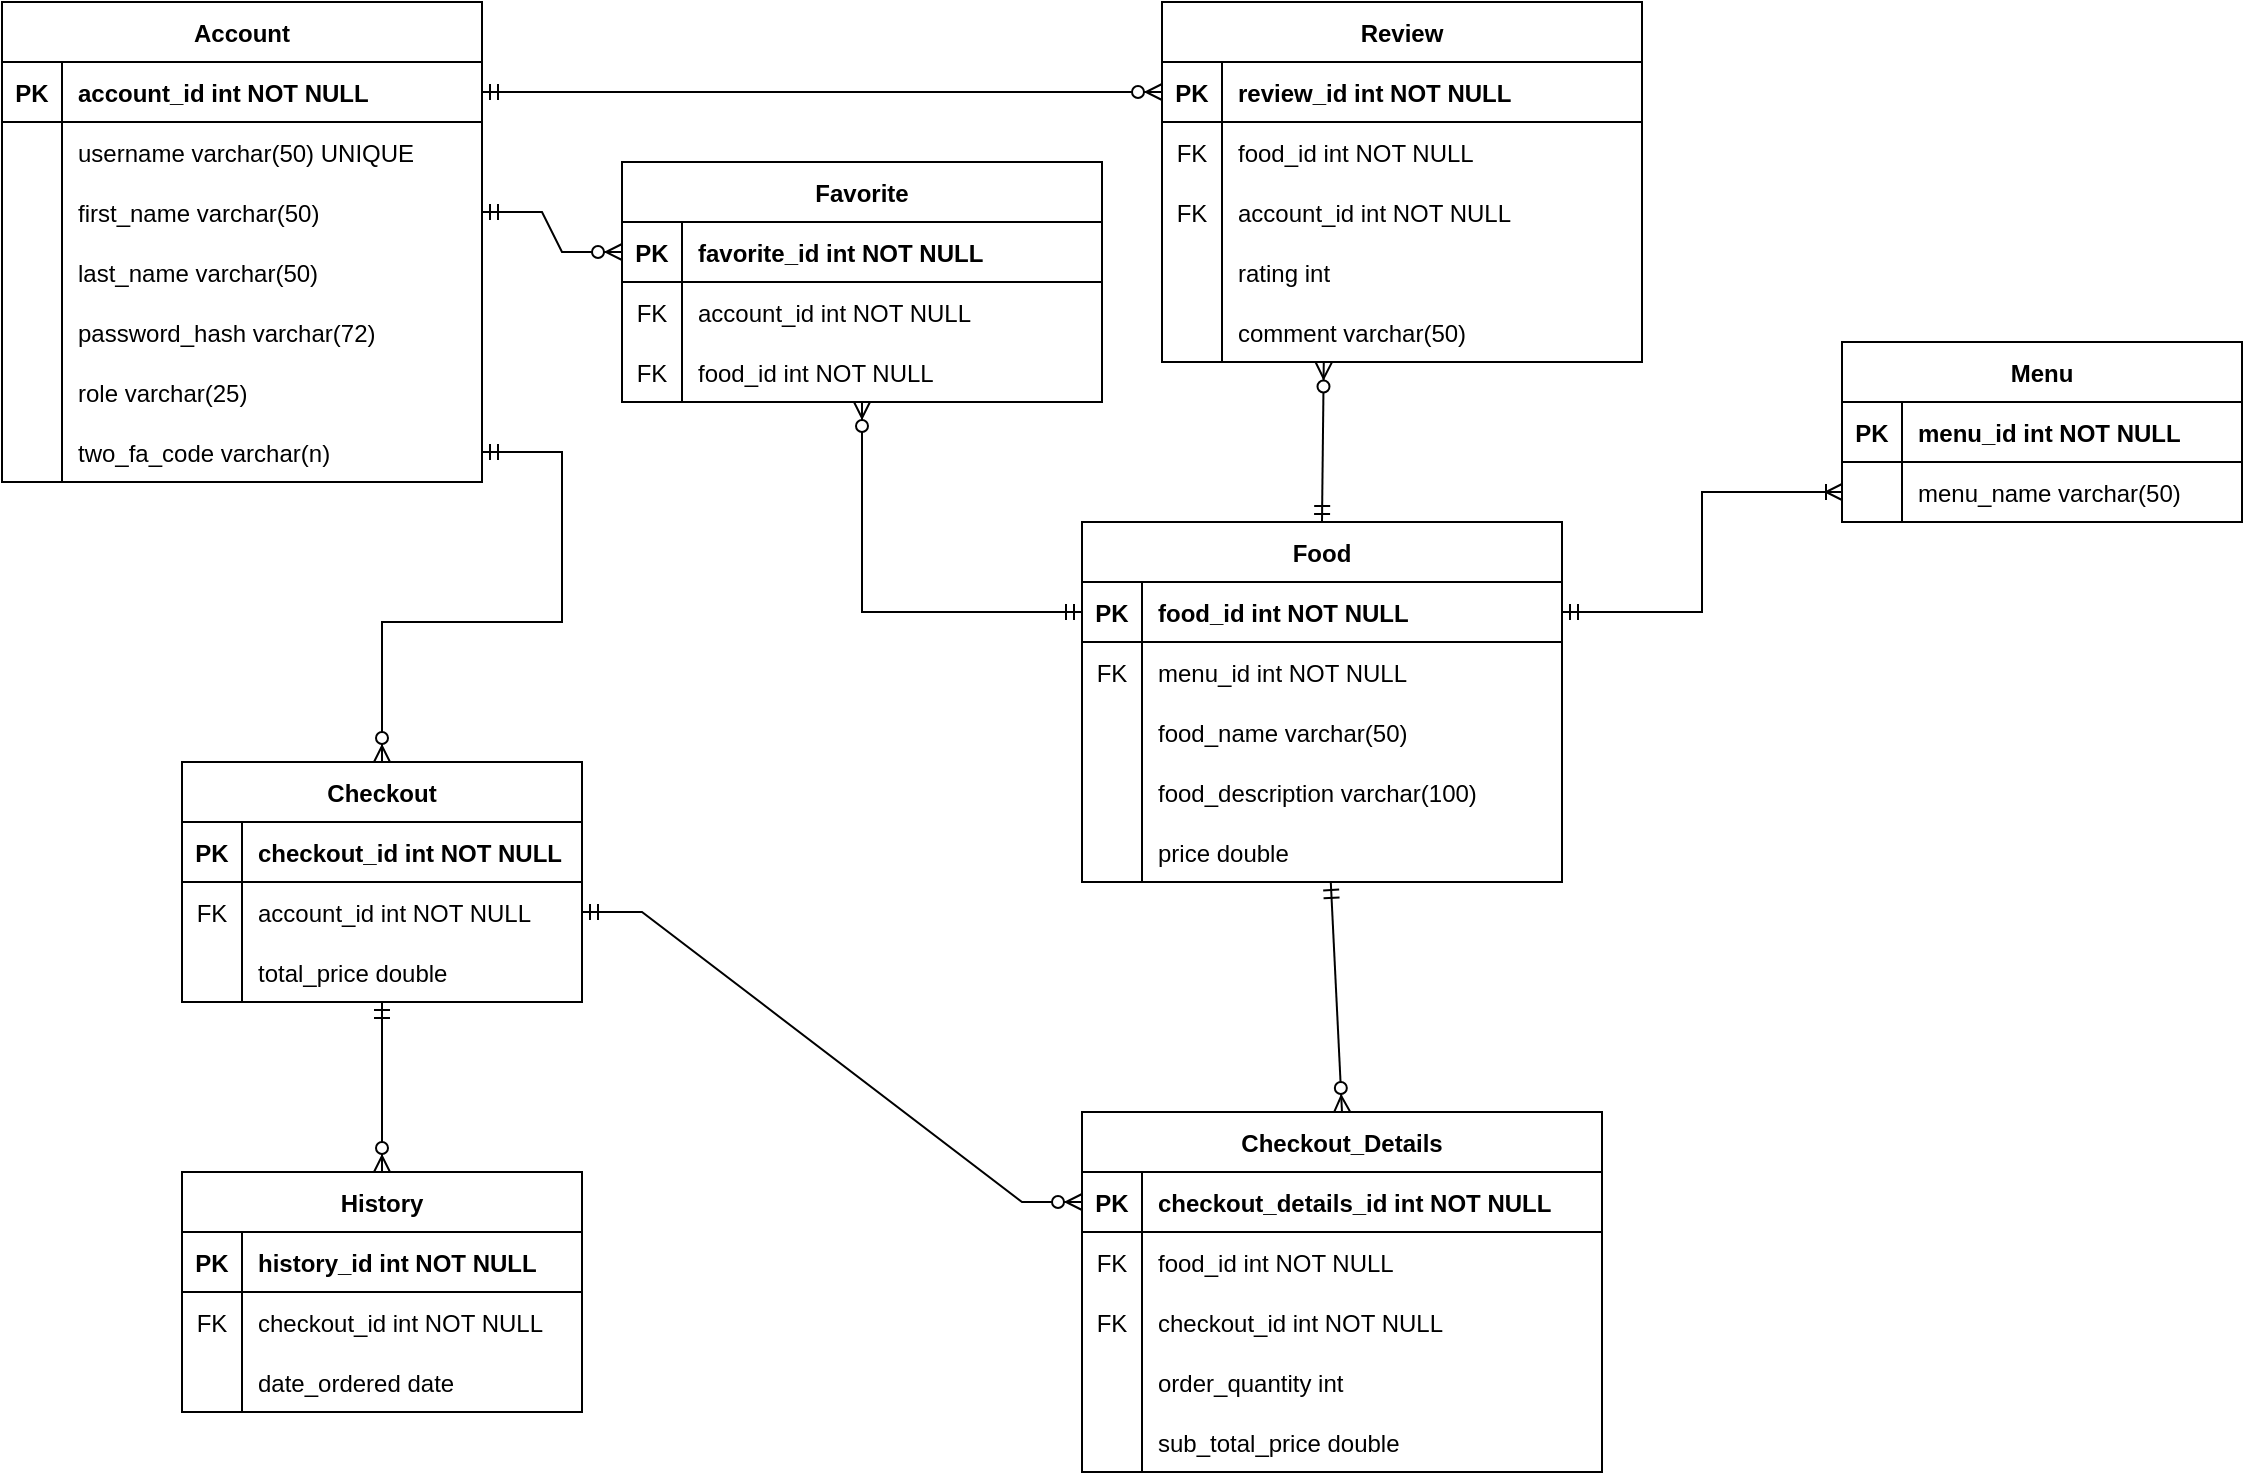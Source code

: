 <mxfile version="20.5.1" type="device"><diagram id="R2lEEEUBdFMjLlhIrx00" name="Page-1"><mxGraphModel dx="1447" dy="750" grid="1" gridSize="10" guides="1" tooltips="1" connect="1" arrows="1" fold="1" page="1" pageScale="1" pageWidth="850" pageHeight="1100" math="0" shadow="0" extFonts="Permanent Marker^https://fonts.googleapis.com/css?family=Permanent+Marker"><root><mxCell id="0"/><mxCell id="1" parent="0"/><mxCell id="YbYErxFP-lbAwRTRy43z-1" value="Account" style="shape=table;startSize=30;container=1;collapsible=1;childLayout=tableLayout;fixedRows=1;rowLines=0;fontStyle=1;align=center;resizeLast=1;" parent="1" vertex="1"><mxGeometry x="60" y="100" width="240" height="240" as="geometry"/></mxCell><mxCell id="YbYErxFP-lbAwRTRy43z-2" value="" style="shape=tableRow;horizontal=0;startSize=0;swimlaneHead=0;swimlaneBody=0;fillColor=none;collapsible=0;dropTarget=0;points=[[0,0.5],[1,0.5]];portConstraint=eastwest;top=0;left=0;right=0;bottom=1;" parent="YbYErxFP-lbAwRTRy43z-1" vertex="1"><mxGeometry y="30" width="240" height="30" as="geometry"/></mxCell><mxCell id="YbYErxFP-lbAwRTRy43z-3" value="PK" style="shape=partialRectangle;connectable=0;fillColor=none;top=0;left=0;bottom=0;right=0;fontStyle=1;overflow=hidden;" parent="YbYErxFP-lbAwRTRy43z-2" vertex="1"><mxGeometry width="30" height="30" as="geometry"><mxRectangle width="30" height="30" as="alternateBounds"/></mxGeometry></mxCell><mxCell id="YbYErxFP-lbAwRTRy43z-4" value="account_id int NOT NULL" style="shape=partialRectangle;connectable=0;fillColor=none;top=0;left=0;bottom=0;right=0;align=left;spacingLeft=6;fontStyle=1;overflow=hidden;" parent="YbYErxFP-lbAwRTRy43z-2" vertex="1"><mxGeometry x="30" width="210" height="30" as="geometry"><mxRectangle width="210" height="30" as="alternateBounds"/></mxGeometry></mxCell><mxCell id="b9dShEdk5ULYWn5L9ucZ-7" value="" style="shape=tableRow;horizontal=0;startSize=0;swimlaneHead=0;swimlaneBody=0;fillColor=none;collapsible=0;dropTarget=0;points=[[0,0.5],[1,0.5]];portConstraint=eastwest;top=0;left=0;right=0;bottom=0;" parent="YbYErxFP-lbAwRTRy43z-1" vertex="1"><mxGeometry y="60" width="240" height="30" as="geometry"/></mxCell><mxCell id="b9dShEdk5ULYWn5L9ucZ-8" value="" style="shape=partialRectangle;connectable=0;fillColor=none;top=0;left=0;bottom=0;right=0;editable=1;overflow=hidden;" parent="b9dShEdk5ULYWn5L9ucZ-7" vertex="1"><mxGeometry width="30" height="30" as="geometry"><mxRectangle width="30" height="30" as="alternateBounds"/></mxGeometry></mxCell><mxCell id="b9dShEdk5ULYWn5L9ucZ-9" value="username varchar(50) UNIQUE" style="shape=partialRectangle;connectable=0;fillColor=none;top=0;left=0;bottom=0;right=0;align=left;spacingLeft=6;overflow=hidden;" parent="b9dShEdk5ULYWn5L9ucZ-7" vertex="1"><mxGeometry x="30" width="210" height="30" as="geometry"><mxRectangle width="210" height="30" as="alternateBounds"/></mxGeometry></mxCell><mxCell id="YbYErxFP-lbAwRTRy43z-5" value="" style="shape=tableRow;horizontal=0;startSize=0;swimlaneHead=0;swimlaneBody=0;fillColor=none;collapsible=0;dropTarget=0;points=[[0,0.5],[1,0.5]];portConstraint=eastwest;top=0;left=0;right=0;bottom=0;" parent="YbYErxFP-lbAwRTRy43z-1" vertex="1"><mxGeometry y="90" width="240" height="30" as="geometry"/></mxCell><mxCell id="YbYErxFP-lbAwRTRy43z-6" value="" style="shape=partialRectangle;connectable=0;fillColor=none;top=0;left=0;bottom=0;right=0;editable=1;overflow=hidden;" parent="YbYErxFP-lbAwRTRy43z-5" vertex="1"><mxGeometry width="30" height="30" as="geometry"><mxRectangle width="30" height="30" as="alternateBounds"/></mxGeometry></mxCell><mxCell id="YbYErxFP-lbAwRTRy43z-7" value="first_name varchar(50)" style="shape=partialRectangle;connectable=0;fillColor=none;top=0;left=0;bottom=0;right=0;align=left;spacingLeft=6;overflow=hidden;" parent="YbYErxFP-lbAwRTRy43z-5" vertex="1"><mxGeometry x="30" width="210" height="30" as="geometry"><mxRectangle width="210" height="30" as="alternateBounds"/></mxGeometry></mxCell><mxCell id="YbYErxFP-lbAwRTRy43z-8" value="" style="shape=tableRow;horizontal=0;startSize=0;swimlaneHead=0;swimlaneBody=0;fillColor=none;collapsible=0;dropTarget=0;points=[[0,0.5],[1,0.5]];portConstraint=eastwest;top=0;left=0;right=0;bottom=0;" parent="YbYErxFP-lbAwRTRy43z-1" vertex="1"><mxGeometry y="120" width="240" height="30" as="geometry"/></mxCell><mxCell id="YbYErxFP-lbAwRTRy43z-9" value="" style="shape=partialRectangle;connectable=0;fillColor=none;top=0;left=0;bottom=0;right=0;editable=1;overflow=hidden;" parent="YbYErxFP-lbAwRTRy43z-8" vertex="1"><mxGeometry width="30" height="30" as="geometry"><mxRectangle width="30" height="30" as="alternateBounds"/></mxGeometry></mxCell><mxCell id="YbYErxFP-lbAwRTRy43z-10" value="last_name varchar(50)" style="shape=partialRectangle;connectable=0;fillColor=none;top=0;left=0;bottom=0;right=0;align=left;spacingLeft=6;overflow=hidden;" parent="YbYErxFP-lbAwRTRy43z-8" vertex="1"><mxGeometry x="30" width="210" height="30" as="geometry"><mxRectangle width="210" height="30" as="alternateBounds"/></mxGeometry></mxCell><mxCell id="YbYErxFP-lbAwRTRy43z-11" value="" style="shape=tableRow;horizontal=0;startSize=0;swimlaneHead=0;swimlaneBody=0;fillColor=none;collapsible=0;dropTarget=0;points=[[0,0.5],[1,0.5]];portConstraint=eastwest;top=0;left=0;right=0;bottom=0;" parent="YbYErxFP-lbAwRTRy43z-1" vertex="1"><mxGeometry y="150" width="240" height="30" as="geometry"/></mxCell><mxCell id="YbYErxFP-lbAwRTRy43z-12" value="" style="shape=partialRectangle;connectable=0;fillColor=none;top=0;left=0;bottom=0;right=0;editable=1;overflow=hidden;" parent="YbYErxFP-lbAwRTRy43z-11" vertex="1"><mxGeometry width="30" height="30" as="geometry"><mxRectangle width="30" height="30" as="alternateBounds"/></mxGeometry></mxCell><mxCell id="YbYErxFP-lbAwRTRy43z-13" value="password_hash varchar(72)" style="shape=partialRectangle;connectable=0;fillColor=none;top=0;left=0;bottom=0;right=0;align=left;spacingLeft=6;overflow=hidden;" parent="YbYErxFP-lbAwRTRy43z-11" vertex="1"><mxGeometry x="30" width="210" height="30" as="geometry"><mxRectangle width="210" height="30" as="alternateBounds"/></mxGeometry></mxCell><mxCell id="b9dShEdk5ULYWn5L9ucZ-46" value="" style="shape=tableRow;horizontal=0;startSize=0;swimlaneHead=0;swimlaneBody=0;fillColor=none;collapsible=0;dropTarget=0;points=[[0,0.5],[1,0.5]];portConstraint=eastwest;top=0;left=0;right=0;bottom=0;" parent="YbYErxFP-lbAwRTRy43z-1" vertex="1"><mxGeometry y="180" width="240" height="30" as="geometry"/></mxCell><mxCell id="b9dShEdk5ULYWn5L9ucZ-47" value="" style="shape=partialRectangle;connectable=0;fillColor=none;top=0;left=0;bottom=0;right=0;editable=1;overflow=hidden;" parent="b9dShEdk5ULYWn5L9ucZ-46" vertex="1"><mxGeometry width="30" height="30" as="geometry"><mxRectangle width="30" height="30" as="alternateBounds"/></mxGeometry></mxCell><mxCell id="b9dShEdk5ULYWn5L9ucZ-48" value="role varchar(25)" style="shape=partialRectangle;connectable=0;fillColor=none;top=0;left=0;bottom=0;right=0;align=left;spacingLeft=6;overflow=hidden;" parent="b9dShEdk5ULYWn5L9ucZ-46" vertex="1"><mxGeometry x="30" width="210" height="30" as="geometry"><mxRectangle width="210" height="30" as="alternateBounds"/></mxGeometry></mxCell><mxCell id="b9dShEdk5ULYWn5L9ucZ-101" value="" style="shape=tableRow;horizontal=0;startSize=0;swimlaneHead=0;swimlaneBody=0;fillColor=none;collapsible=0;dropTarget=0;points=[[0,0.5],[1,0.5]];portConstraint=eastwest;top=0;left=0;right=0;bottom=0;" parent="YbYErxFP-lbAwRTRy43z-1" vertex="1"><mxGeometry y="210" width="240" height="30" as="geometry"/></mxCell><mxCell id="b9dShEdk5ULYWn5L9ucZ-102" value="" style="shape=partialRectangle;connectable=0;fillColor=none;top=0;left=0;bottom=0;right=0;editable=1;overflow=hidden;" parent="b9dShEdk5ULYWn5L9ucZ-101" vertex="1"><mxGeometry width="30" height="30" as="geometry"><mxRectangle width="30" height="30" as="alternateBounds"/></mxGeometry></mxCell><mxCell id="b9dShEdk5ULYWn5L9ucZ-103" value="two_fa_code varchar(n)" style="shape=partialRectangle;connectable=0;fillColor=none;top=0;left=0;bottom=0;right=0;align=left;spacingLeft=6;overflow=hidden;" parent="b9dShEdk5ULYWn5L9ucZ-101" vertex="1"><mxGeometry x="30" width="210" height="30" as="geometry"><mxRectangle width="210" height="30" as="alternateBounds"/></mxGeometry></mxCell><mxCell id="YbYErxFP-lbAwRTRy43z-30" value="Food" style="shape=table;startSize=30;container=1;collapsible=1;childLayout=tableLayout;fixedRows=1;rowLines=0;fontStyle=1;align=center;resizeLast=1;" parent="1" vertex="1"><mxGeometry x="600" y="360" width="240" height="180" as="geometry"/></mxCell><mxCell id="YbYErxFP-lbAwRTRy43z-31" value="" style="shape=tableRow;horizontal=0;startSize=0;swimlaneHead=0;swimlaneBody=0;fillColor=none;collapsible=0;dropTarget=0;points=[[0,0.5],[1,0.5]];portConstraint=eastwest;top=0;left=0;right=0;bottom=1;" parent="YbYErxFP-lbAwRTRy43z-30" vertex="1"><mxGeometry y="30" width="240" height="30" as="geometry"/></mxCell><mxCell id="YbYErxFP-lbAwRTRy43z-32" value="PK" style="shape=partialRectangle;connectable=0;fillColor=none;top=0;left=0;bottom=0;right=0;fontStyle=1;overflow=hidden;" parent="YbYErxFP-lbAwRTRy43z-31" vertex="1"><mxGeometry width="30" height="30" as="geometry"><mxRectangle width="30" height="30" as="alternateBounds"/></mxGeometry></mxCell><mxCell id="YbYErxFP-lbAwRTRy43z-33" value="food_id int NOT NULL" style="shape=partialRectangle;connectable=0;fillColor=none;top=0;left=0;bottom=0;right=0;align=left;spacingLeft=6;fontStyle=1;overflow=hidden;" parent="YbYErxFP-lbAwRTRy43z-31" vertex="1"><mxGeometry x="30" width="210" height="30" as="geometry"><mxRectangle width="210" height="30" as="alternateBounds"/></mxGeometry></mxCell><mxCell id="b9dShEdk5ULYWn5L9ucZ-10" value="" style="shape=tableRow;horizontal=0;startSize=0;swimlaneHead=0;swimlaneBody=0;fillColor=none;collapsible=0;dropTarget=0;points=[[0,0.5],[1,0.5]];portConstraint=eastwest;top=0;left=0;right=0;bottom=0;" parent="YbYErxFP-lbAwRTRy43z-30" vertex="1"><mxGeometry y="60" width="240" height="30" as="geometry"/></mxCell><mxCell id="b9dShEdk5ULYWn5L9ucZ-11" value="FK" style="shape=partialRectangle;connectable=0;fillColor=none;top=0;left=0;bottom=0;right=0;editable=1;overflow=hidden;" parent="b9dShEdk5ULYWn5L9ucZ-10" vertex="1"><mxGeometry width="30" height="30" as="geometry"><mxRectangle width="30" height="30" as="alternateBounds"/></mxGeometry></mxCell><mxCell id="b9dShEdk5ULYWn5L9ucZ-12" value="menu_id int NOT NULL" style="shape=partialRectangle;connectable=0;fillColor=none;top=0;left=0;bottom=0;right=0;align=left;spacingLeft=6;overflow=hidden;fontStyle=0" parent="b9dShEdk5ULYWn5L9ucZ-10" vertex="1"><mxGeometry x="30" width="210" height="30" as="geometry"><mxRectangle width="210" height="30" as="alternateBounds"/></mxGeometry></mxCell><mxCell id="YbYErxFP-lbAwRTRy43z-34" value="" style="shape=tableRow;horizontal=0;startSize=0;swimlaneHead=0;swimlaneBody=0;fillColor=none;collapsible=0;dropTarget=0;points=[[0,0.5],[1,0.5]];portConstraint=eastwest;top=0;left=0;right=0;bottom=0;" parent="YbYErxFP-lbAwRTRy43z-30" vertex="1"><mxGeometry y="90" width="240" height="30" as="geometry"/></mxCell><mxCell id="YbYErxFP-lbAwRTRy43z-35" value="" style="shape=partialRectangle;connectable=0;fillColor=none;top=0;left=0;bottom=0;right=0;editable=1;overflow=hidden;" parent="YbYErxFP-lbAwRTRy43z-34" vertex="1"><mxGeometry width="30" height="30" as="geometry"><mxRectangle width="30" height="30" as="alternateBounds"/></mxGeometry></mxCell><mxCell id="YbYErxFP-lbAwRTRy43z-36" value="food_name varchar(50)" style="shape=partialRectangle;connectable=0;fillColor=none;top=0;left=0;bottom=0;right=0;align=left;spacingLeft=6;overflow=hidden;" parent="YbYErxFP-lbAwRTRy43z-34" vertex="1"><mxGeometry x="30" width="210" height="30" as="geometry"><mxRectangle width="210" height="30" as="alternateBounds"/></mxGeometry></mxCell><mxCell id="YbYErxFP-lbAwRTRy43z-37" value="" style="shape=tableRow;horizontal=0;startSize=0;swimlaneHead=0;swimlaneBody=0;fillColor=none;collapsible=0;dropTarget=0;points=[[0,0.5],[1,0.5]];portConstraint=eastwest;top=0;left=0;right=0;bottom=0;" parent="YbYErxFP-lbAwRTRy43z-30" vertex="1"><mxGeometry y="120" width="240" height="30" as="geometry"/></mxCell><mxCell id="YbYErxFP-lbAwRTRy43z-38" value="" style="shape=partialRectangle;connectable=0;fillColor=none;top=0;left=0;bottom=0;right=0;editable=1;overflow=hidden;" parent="YbYErxFP-lbAwRTRy43z-37" vertex="1"><mxGeometry width="30" height="30" as="geometry"><mxRectangle width="30" height="30" as="alternateBounds"/></mxGeometry></mxCell><mxCell id="YbYErxFP-lbAwRTRy43z-39" value="food_description varchar(100)" style="shape=partialRectangle;connectable=0;fillColor=none;top=0;left=0;bottom=0;right=0;align=left;spacingLeft=6;overflow=hidden;" parent="YbYErxFP-lbAwRTRy43z-37" vertex="1"><mxGeometry x="30" width="210" height="30" as="geometry"><mxRectangle width="210" height="30" as="alternateBounds"/></mxGeometry></mxCell><mxCell id="YbYErxFP-lbAwRTRy43z-43" value="" style="shape=tableRow;horizontal=0;startSize=0;swimlaneHead=0;swimlaneBody=0;fillColor=none;collapsible=0;dropTarget=0;points=[[0,0.5],[1,0.5]];portConstraint=eastwest;top=0;left=0;right=0;bottom=0;" parent="YbYErxFP-lbAwRTRy43z-30" vertex="1"><mxGeometry y="150" width="240" height="30" as="geometry"/></mxCell><mxCell id="YbYErxFP-lbAwRTRy43z-44" value="" style="shape=partialRectangle;connectable=0;fillColor=none;top=0;left=0;bottom=0;right=0;editable=1;overflow=hidden;" parent="YbYErxFP-lbAwRTRy43z-43" vertex="1"><mxGeometry width="30" height="30" as="geometry"><mxRectangle width="30" height="30" as="alternateBounds"/></mxGeometry></mxCell><mxCell id="YbYErxFP-lbAwRTRy43z-45" value="price double" style="shape=partialRectangle;connectable=0;fillColor=none;top=0;left=0;bottom=0;right=0;align=left;spacingLeft=6;overflow=hidden;" parent="YbYErxFP-lbAwRTRy43z-43" vertex="1"><mxGeometry x="30" width="210" height="30" as="geometry"><mxRectangle width="210" height="30" as="alternateBounds"/></mxGeometry></mxCell><mxCell id="ugY8CHYmhXiJrst5l3J7-14" value="Menu" style="shape=table;startSize=30;container=1;collapsible=1;childLayout=tableLayout;fixedRows=1;rowLines=0;fontStyle=1;align=center;resizeLast=1;" parent="1" vertex="1"><mxGeometry x="980" y="270" width="200" height="90" as="geometry"/></mxCell><mxCell id="ugY8CHYmhXiJrst5l3J7-15" value="" style="shape=tableRow;horizontal=0;startSize=0;swimlaneHead=0;swimlaneBody=0;fillColor=none;collapsible=0;dropTarget=0;points=[[0,0.5],[1,0.5]];portConstraint=eastwest;top=0;left=0;right=0;bottom=1;" parent="ugY8CHYmhXiJrst5l3J7-14" vertex="1"><mxGeometry y="30" width="200" height="30" as="geometry"/></mxCell><mxCell id="ugY8CHYmhXiJrst5l3J7-16" value="PK" style="shape=partialRectangle;connectable=0;fillColor=none;top=0;left=0;bottom=0;right=0;fontStyle=1;overflow=hidden;" parent="ugY8CHYmhXiJrst5l3J7-15" vertex="1"><mxGeometry width="30" height="30" as="geometry"><mxRectangle width="30" height="30" as="alternateBounds"/></mxGeometry></mxCell><mxCell id="ugY8CHYmhXiJrst5l3J7-17" value="menu_id int NOT NULL" style="shape=partialRectangle;connectable=0;fillColor=none;top=0;left=0;bottom=0;right=0;align=left;spacingLeft=6;fontStyle=1;overflow=hidden;" parent="ugY8CHYmhXiJrst5l3J7-15" vertex="1"><mxGeometry x="30" width="170" height="30" as="geometry"><mxRectangle width="170" height="30" as="alternateBounds"/></mxGeometry></mxCell><mxCell id="ugY8CHYmhXiJrst5l3J7-21" value="" style="shape=tableRow;horizontal=0;startSize=0;swimlaneHead=0;swimlaneBody=0;fillColor=none;collapsible=0;dropTarget=0;points=[[0,0.5],[1,0.5]];portConstraint=eastwest;top=0;left=0;right=0;bottom=0;" parent="ugY8CHYmhXiJrst5l3J7-14" vertex="1"><mxGeometry y="60" width="200" height="30" as="geometry"/></mxCell><mxCell id="ugY8CHYmhXiJrst5l3J7-22" value="" style="shape=partialRectangle;connectable=0;fillColor=none;top=0;left=0;bottom=0;right=0;editable=1;overflow=hidden;" parent="ugY8CHYmhXiJrst5l3J7-21" vertex="1"><mxGeometry width="30" height="30" as="geometry"><mxRectangle width="30" height="30" as="alternateBounds"/></mxGeometry></mxCell><mxCell id="ugY8CHYmhXiJrst5l3J7-23" value="menu_name varchar(50)" style="shape=partialRectangle;connectable=0;fillColor=none;top=0;left=0;bottom=0;right=0;align=left;spacingLeft=6;overflow=hidden;" parent="ugY8CHYmhXiJrst5l3J7-21" vertex="1"><mxGeometry x="30" width="170" height="30" as="geometry"><mxRectangle width="170" height="30" as="alternateBounds"/></mxGeometry></mxCell><mxCell id="ugY8CHYmhXiJrst5l3J7-51" value="Checkout_Details" style="shape=table;startSize=30;container=1;collapsible=1;childLayout=tableLayout;fixedRows=1;rowLines=0;fontStyle=1;align=center;resizeLast=1;" parent="1" vertex="1"><mxGeometry x="600" y="655" width="260" height="180" as="geometry"/></mxCell><mxCell id="ugY8CHYmhXiJrst5l3J7-52" value="" style="shape=tableRow;horizontal=0;startSize=0;swimlaneHead=0;swimlaneBody=0;fillColor=none;collapsible=0;dropTarget=0;points=[[0,0.5],[1,0.5]];portConstraint=eastwest;top=0;left=0;right=0;bottom=1;" parent="ugY8CHYmhXiJrst5l3J7-51" vertex="1"><mxGeometry y="30" width="260" height="30" as="geometry"/></mxCell><mxCell id="ugY8CHYmhXiJrst5l3J7-53" value="PK" style="shape=partialRectangle;connectable=0;fillColor=none;top=0;left=0;bottom=0;right=0;fontStyle=1;overflow=hidden;" parent="ugY8CHYmhXiJrst5l3J7-52" vertex="1"><mxGeometry width="30" height="30" as="geometry"><mxRectangle width="30" height="30" as="alternateBounds"/></mxGeometry></mxCell><mxCell id="ugY8CHYmhXiJrst5l3J7-54" value="checkout_details_id int NOT NULL" style="shape=partialRectangle;connectable=0;fillColor=none;top=0;left=0;bottom=0;right=0;align=left;spacingLeft=6;fontStyle=1;overflow=hidden;" parent="ugY8CHYmhXiJrst5l3J7-52" vertex="1"><mxGeometry x="30" width="230" height="30" as="geometry"><mxRectangle width="230" height="30" as="alternateBounds"/></mxGeometry></mxCell><mxCell id="ugY8CHYmhXiJrst5l3J7-55" value="" style="shape=tableRow;horizontal=0;startSize=0;swimlaneHead=0;swimlaneBody=0;fillColor=none;collapsible=0;dropTarget=0;points=[[0,0.5],[1,0.5]];portConstraint=eastwest;top=0;left=0;right=0;bottom=0;" parent="ugY8CHYmhXiJrst5l3J7-51" vertex="1"><mxGeometry y="60" width="260" height="30" as="geometry"/></mxCell><mxCell id="ugY8CHYmhXiJrst5l3J7-56" value="FK" style="shape=partialRectangle;connectable=0;fillColor=none;top=0;left=0;bottom=0;right=0;editable=1;overflow=hidden;" parent="ugY8CHYmhXiJrst5l3J7-55" vertex="1"><mxGeometry width="30" height="30" as="geometry"><mxRectangle width="30" height="30" as="alternateBounds"/></mxGeometry></mxCell><mxCell id="ugY8CHYmhXiJrst5l3J7-57" value="food_id int NOT NULL" style="shape=partialRectangle;connectable=0;fillColor=none;top=0;left=0;bottom=0;right=0;align=left;spacingLeft=6;overflow=hidden;" parent="ugY8CHYmhXiJrst5l3J7-55" vertex="1"><mxGeometry x="30" width="230" height="30" as="geometry"><mxRectangle width="230" height="30" as="alternateBounds"/></mxGeometry></mxCell><mxCell id="b9dShEdk5ULYWn5L9ucZ-2" value="" style="shape=tableRow;horizontal=0;startSize=0;swimlaneHead=0;swimlaneBody=0;fillColor=none;collapsible=0;dropTarget=0;points=[[0,0.5],[1,0.5]];portConstraint=eastwest;top=0;left=0;right=0;bottom=0;" parent="ugY8CHYmhXiJrst5l3J7-51" vertex="1"><mxGeometry y="90" width="260" height="30" as="geometry"/></mxCell><mxCell id="b9dShEdk5ULYWn5L9ucZ-3" value="FK" style="shape=partialRectangle;connectable=0;fillColor=none;top=0;left=0;bottom=0;right=0;editable=1;overflow=hidden;" parent="b9dShEdk5ULYWn5L9ucZ-2" vertex="1"><mxGeometry width="30" height="30" as="geometry"><mxRectangle width="30" height="30" as="alternateBounds"/></mxGeometry></mxCell><mxCell id="b9dShEdk5ULYWn5L9ucZ-4" value="checkout_id int NOT NULL" style="shape=partialRectangle;connectable=0;fillColor=none;top=0;left=0;bottom=0;right=0;align=left;spacingLeft=6;overflow=hidden;" parent="b9dShEdk5ULYWn5L9ucZ-2" vertex="1"><mxGeometry x="30" width="230" height="30" as="geometry"><mxRectangle width="230" height="30" as="alternateBounds"/></mxGeometry></mxCell><mxCell id="ugY8CHYmhXiJrst5l3J7-58" value="" style="shape=tableRow;horizontal=0;startSize=0;swimlaneHead=0;swimlaneBody=0;fillColor=none;collapsible=0;dropTarget=0;points=[[0,0.5],[1,0.5]];portConstraint=eastwest;top=0;left=0;right=0;bottom=0;" parent="ugY8CHYmhXiJrst5l3J7-51" vertex="1"><mxGeometry y="120" width="260" height="30" as="geometry"/></mxCell><mxCell id="ugY8CHYmhXiJrst5l3J7-59" value="" style="shape=partialRectangle;connectable=0;fillColor=none;top=0;left=0;bottom=0;right=0;editable=1;overflow=hidden;" parent="ugY8CHYmhXiJrst5l3J7-58" vertex="1"><mxGeometry width="30" height="30" as="geometry"><mxRectangle width="30" height="30" as="alternateBounds"/></mxGeometry></mxCell><mxCell id="ugY8CHYmhXiJrst5l3J7-60" value="order_quantity int" style="shape=partialRectangle;connectable=0;fillColor=none;top=0;left=0;bottom=0;right=0;align=left;spacingLeft=6;overflow=hidden;" parent="ugY8CHYmhXiJrst5l3J7-58" vertex="1"><mxGeometry x="30" width="230" height="30" as="geometry"><mxRectangle width="230" height="30" as="alternateBounds"/></mxGeometry></mxCell><mxCell id="9MceREybNH572keUIVft-12" value="" style="shape=tableRow;horizontal=0;startSize=0;swimlaneHead=0;swimlaneBody=0;fillColor=none;collapsible=0;dropTarget=0;points=[[0,0.5],[1,0.5]];portConstraint=eastwest;top=0;left=0;right=0;bottom=0;" parent="ugY8CHYmhXiJrst5l3J7-51" vertex="1"><mxGeometry y="150" width="260" height="30" as="geometry"/></mxCell><mxCell id="9MceREybNH572keUIVft-13" value="" style="shape=partialRectangle;connectable=0;fillColor=none;top=0;left=0;bottom=0;right=0;editable=1;overflow=hidden;" parent="9MceREybNH572keUIVft-12" vertex="1"><mxGeometry width="30" height="30" as="geometry"><mxRectangle width="30" height="30" as="alternateBounds"/></mxGeometry></mxCell><mxCell id="9MceREybNH572keUIVft-14" value="sub_total_price double" style="shape=partialRectangle;connectable=0;fillColor=none;top=0;left=0;bottom=0;right=0;align=left;spacingLeft=6;overflow=hidden;" parent="9MceREybNH572keUIVft-12" vertex="1"><mxGeometry x="30" width="230" height="30" as="geometry"><mxRectangle width="230" height="30" as="alternateBounds"/></mxGeometry></mxCell><mxCell id="9MceREybNH572keUIVft-1" value="Checkout" style="shape=table;startSize=30;container=1;collapsible=1;childLayout=tableLayout;fixedRows=1;rowLines=0;fontStyle=1;align=center;resizeLast=1;" parent="1" vertex="1"><mxGeometry x="150" y="480" width="200" height="120" as="geometry"/></mxCell><mxCell id="9MceREybNH572keUIVft-2" value="" style="shape=tableRow;horizontal=0;startSize=0;swimlaneHead=0;swimlaneBody=0;fillColor=none;collapsible=0;dropTarget=0;points=[[0,0.5],[1,0.5]];portConstraint=eastwest;top=0;left=0;right=0;bottom=1;" parent="9MceREybNH572keUIVft-1" vertex="1"><mxGeometry y="30" width="200" height="30" as="geometry"/></mxCell><mxCell id="9MceREybNH572keUIVft-3" value="PK" style="shape=partialRectangle;connectable=0;fillColor=none;top=0;left=0;bottom=0;right=0;fontStyle=1;overflow=hidden;" parent="9MceREybNH572keUIVft-2" vertex="1"><mxGeometry width="30" height="30" as="geometry"><mxRectangle width="30" height="30" as="alternateBounds"/></mxGeometry></mxCell><mxCell id="9MceREybNH572keUIVft-4" value="checkout_id int NOT NULL" style="shape=partialRectangle;connectable=0;fillColor=none;top=0;left=0;bottom=0;right=0;align=left;spacingLeft=6;fontStyle=1;overflow=hidden;" parent="9MceREybNH572keUIVft-2" vertex="1"><mxGeometry x="30" width="170" height="30" as="geometry"><mxRectangle width="170" height="30" as="alternateBounds"/></mxGeometry></mxCell><mxCell id="0GHwxbg_NOjpdutLXq-D-7" value="" style="shape=tableRow;horizontal=0;startSize=0;swimlaneHead=0;swimlaneBody=0;fillColor=none;collapsible=0;dropTarget=0;points=[[0,0.5],[1,0.5]];portConstraint=eastwest;top=0;left=0;right=0;bottom=0;" parent="9MceREybNH572keUIVft-1" vertex="1"><mxGeometry y="60" width="200" height="30" as="geometry"/></mxCell><mxCell id="0GHwxbg_NOjpdutLXq-D-8" value="FK" style="shape=partialRectangle;connectable=0;fillColor=none;top=0;left=0;bottom=0;right=0;editable=1;overflow=hidden;" parent="0GHwxbg_NOjpdutLXq-D-7" vertex="1"><mxGeometry width="30" height="30" as="geometry"><mxRectangle width="30" height="30" as="alternateBounds"/></mxGeometry></mxCell><mxCell id="0GHwxbg_NOjpdutLXq-D-9" value="account_id int NOT NULL" style="shape=partialRectangle;connectable=0;fillColor=none;top=0;left=0;bottom=0;right=0;align=left;spacingLeft=6;overflow=hidden;" parent="0GHwxbg_NOjpdutLXq-D-7" vertex="1"><mxGeometry x="30" width="170" height="30" as="geometry"><mxRectangle width="170" height="30" as="alternateBounds"/></mxGeometry></mxCell><mxCell id="9MceREybNH572keUIVft-8" value="" style="shape=tableRow;horizontal=0;startSize=0;swimlaneHead=0;swimlaneBody=0;fillColor=none;collapsible=0;dropTarget=0;points=[[0,0.5],[1,0.5]];portConstraint=eastwest;top=0;left=0;right=0;bottom=0;" parent="9MceREybNH572keUIVft-1" vertex="1"><mxGeometry y="90" width="200" height="30" as="geometry"/></mxCell><mxCell id="9MceREybNH572keUIVft-9" value="" style="shape=partialRectangle;connectable=0;fillColor=none;top=0;left=0;bottom=0;right=0;editable=1;overflow=hidden;" parent="9MceREybNH572keUIVft-8" vertex="1"><mxGeometry width="30" height="30" as="geometry"><mxRectangle width="30" height="30" as="alternateBounds"/></mxGeometry></mxCell><mxCell id="9MceREybNH572keUIVft-10" value="total_price double" style="shape=partialRectangle;connectable=0;fillColor=none;top=0;left=0;bottom=0;right=0;align=left;spacingLeft=6;overflow=hidden;" parent="9MceREybNH572keUIVft-8" vertex="1"><mxGeometry x="30" width="170" height="30" as="geometry"><mxRectangle width="170" height="30" as="alternateBounds"/></mxGeometry></mxCell><mxCell id="0GHwxbg_NOjpdutLXq-D-10" value="History" style="shape=table;startSize=30;container=1;collapsible=1;childLayout=tableLayout;fixedRows=1;rowLines=0;fontStyle=1;align=center;resizeLast=1;" parent="1" vertex="1"><mxGeometry x="150" y="685" width="200" height="120" as="geometry"/></mxCell><mxCell id="0GHwxbg_NOjpdutLXq-D-11" value="" style="shape=tableRow;horizontal=0;startSize=0;swimlaneHead=0;swimlaneBody=0;fillColor=none;collapsible=0;dropTarget=0;points=[[0,0.5],[1,0.5]];portConstraint=eastwest;top=0;left=0;right=0;bottom=1;" parent="0GHwxbg_NOjpdutLXq-D-10" vertex="1"><mxGeometry y="30" width="200" height="30" as="geometry"/></mxCell><mxCell id="0GHwxbg_NOjpdutLXq-D-12" value="PK" style="shape=partialRectangle;connectable=0;fillColor=none;top=0;left=0;bottom=0;right=0;fontStyle=1;overflow=hidden;" parent="0GHwxbg_NOjpdutLXq-D-11" vertex="1"><mxGeometry width="30" height="30" as="geometry"><mxRectangle width="30" height="30" as="alternateBounds"/></mxGeometry></mxCell><mxCell id="0GHwxbg_NOjpdutLXq-D-13" value="history_id int NOT NULL" style="shape=partialRectangle;connectable=0;fillColor=none;top=0;left=0;bottom=0;right=0;align=left;spacingLeft=6;fontStyle=1;overflow=hidden;" parent="0GHwxbg_NOjpdutLXq-D-11" vertex="1"><mxGeometry x="30" width="170" height="30" as="geometry"><mxRectangle width="170" height="30" as="alternateBounds"/></mxGeometry></mxCell><mxCell id="0GHwxbg_NOjpdutLXq-D-14" value="" style="shape=tableRow;horizontal=0;startSize=0;swimlaneHead=0;swimlaneBody=0;fillColor=none;collapsible=0;dropTarget=0;points=[[0,0.5],[1,0.5]];portConstraint=eastwest;top=0;left=0;right=0;bottom=0;" parent="0GHwxbg_NOjpdutLXq-D-10" vertex="1"><mxGeometry y="60" width="200" height="30" as="geometry"/></mxCell><mxCell id="0GHwxbg_NOjpdutLXq-D-15" value="FK" style="shape=partialRectangle;connectable=0;fillColor=none;top=0;left=0;bottom=0;right=0;editable=1;overflow=hidden;" parent="0GHwxbg_NOjpdutLXq-D-14" vertex="1"><mxGeometry width="30" height="30" as="geometry"><mxRectangle width="30" height="30" as="alternateBounds"/></mxGeometry></mxCell><mxCell id="0GHwxbg_NOjpdutLXq-D-16" value="checkout_id int NOT NULL" style="shape=partialRectangle;connectable=0;fillColor=none;top=0;left=0;bottom=0;right=0;align=left;spacingLeft=6;overflow=hidden;" parent="0GHwxbg_NOjpdutLXq-D-14" vertex="1"><mxGeometry x="30" width="170" height="30" as="geometry"><mxRectangle width="170" height="30" as="alternateBounds"/></mxGeometry></mxCell><mxCell id="0GHwxbg_NOjpdutLXq-D-17" value="" style="shape=tableRow;horizontal=0;startSize=0;swimlaneHead=0;swimlaneBody=0;fillColor=none;collapsible=0;dropTarget=0;points=[[0,0.5],[1,0.5]];portConstraint=eastwest;top=0;left=0;right=0;bottom=0;" parent="0GHwxbg_NOjpdutLXq-D-10" vertex="1"><mxGeometry y="90" width="200" height="30" as="geometry"/></mxCell><mxCell id="0GHwxbg_NOjpdutLXq-D-18" value="" style="shape=partialRectangle;connectable=0;fillColor=none;top=0;left=0;bottom=0;right=0;editable=1;overflow=hidden;" parent="0GHwxbg_NOjpdutLXq-D-17" vertex="1"><mxGeometry width="30" height="30" as="geometry"><mxRectangle width="30" height="30" as="alternateBounds"/></mxGeometry></mxCell><mxCell id="0GHwxbg_NOjpdutLXq-D-19" value="date_ordered date" style="shape=partialRectangle;connectable=0;fillColor=none;top=0;left=0;bottom=0;right=0;align=left;spacingLeft=6;overflow=hidden;" parent="0GHwxbg_NOjpdutLXq-D-17" vertex="1"><mxGeometry x="30" width="170" height="30" as="geometry"><mxRectangle width="170" height="30" as="alternateBounds"/></mxGeometry></mxCell><mxCell id="0GHwxbg_NOjpdutLXq-D-26" value="" style="fontSize=12;html=1;endArrow=ERzeroToMany;startArrow=ERmandOne;rounded=0;endSize=6;targetPerimeterSpacing=0;edgeStyle=orthogonalEdgeStyle;exitX=1;exitY=0.5;exitDx=0;exitDy=0;" parent="1" source="b9dShEdk5ULYWn5L9ucZ-101" target="9MceREybNH572keUIVft-1" edge="1"><mxGeometry width="100" height="100" relative="1" as="geometry"><mxPoint x="430" y="400" as="sourcePoint"/><mxPoint x="460" y="430" as="targetPoint"/><Array as="points"><mxPoint x="340" y="325"/><mxPoint x="340" y="410"/><mxPoint x="250" y="410"/></Array></mxGeometry></mxCell><mxCell id="0GHwxbg_NOjpdutLXq-D-27" value="" style="fontSize=12;html=1;endArrow=ERzeroToMany;startArrow=ERmandOne;rounded=0;endSize=6;targetPerimeterSpacing=0;entryX=0.5;entryY=0;entryDx=0;entryDy=0;" parent="1" source="9MceREybNH572keUIVft-8" target="0GHwxbg_NOjpdutLXq-D-10" edge="1"><mxGeometry width="100" height="100" relative="1" as="geometry"><mxPoint x="290" y="460" as="sourcePoint"/><mxPoint x="270" y="520" as="targetPoint"/></mxGeometry></mxCell><mxCell id="0GHwxbg_NOjpdutLXq-D-29" value="" style="fontSize=12;html=1;endArrow=ERoneToMany;startArrow=ERmandOne;rounded=0;endSize=6;targetPerimeterSpacing=0;exitX=1;exitY=0.5;exitDx=0;exitDy=0;edgeStyle=orthogonalEdgeStyle;" parent="1" source="YbYErxFP-lbAwRTRy43z-31" target="ugY8CHYmhXiJrst5l3J7-21" edge="1"><mxGeometry width="100" height="100" relative="1" as="geometry"><mxPoint x="490" y="450" as="sourcePoint"/><mxPoint x="590" y="350" as="targetPoint"/></mxGeometry></mxCell><mxCell id="b9dShEdk5ULYWn5L9ucZ-5" value="" style="edgeStyle=entityRelationEdgeStyle;fontSize=12;html=1;endArrow=ERzeroToMany;startArrow=ERmandOne;rounded=0;exitX=1;exitY=0.5;exitDx=0;exitDy=0;entryX=0;entryY=0.5;entryDx=0;entryDy=0;" parent="1" source="0GHwxbg_NOjpdutLXq-D-7" target="ugY8CHYmhXiJrst5l3J7-52" edge="1"><mxGeometry width="100" height="100" relative="1" as="geometry"><mxPoint x="80" y="790" as="sourcePoint"/><mxPoint x="550" y="630" as="targetPoint"/></mxGeometry></mxCell><mxCell id="b9dShEdk5ULYWn5L9ucZ-6" value="" style="fontSize=12;html=1;endArrow=ERzeroToMany;startArrow=ERmandOne;rounded=0;entryX=0.5;entryY=0;entryDx=0;entryDy=0;" parent="1" source="YbYErxFP-lbAwRTRy43z-30" target="ugY8CHYmhXiJrst5l3J7-51" edge="1"><mxGeometry width="100" height="100" relative="1" as="geometry"><mxPoint x="650" y="610" as="sourcePoint"/><mxPoint x="210" y="830" as="targetPoint"/></mxGeometry></mxCell><mxCell id="b9dShEdk5ULYWn5L9ucZ-57" value="Favorite" style="shape=table;startSize=30;container=1;collapsible=1;childLayout=tableLayout;fixedRows=1;rowLines=0;fontStyle=1;align=center;resizeLast=1;" parent="1" vertex="1"><mxGeometry x="370" y="180" width="240" height="120" as="geometry"/></mxCell><mxCell id="b9dShEdk5ULYWn5L9ucZ-58" value="" style="shape=tableRow;horizontal=0;startSize=0;swimlaneHead=0;swimlaneBody=0;fillColor=none;collapsible=0;dropTarget=0;points=[[0,0.5],[1,0.5]];portConstraint=eastwest;top=0;left=0;right=0;bottom=1;" parent="b9dShEdk5ULYWn5L9ucZ-57" vertex="1"><mxGeometry y="30" width="240" height="30" as="geometry"/></mxCell><mxCell id="b9dShEdk5ULYWn5L9ucZ-59" value="PK" style="shape=partialRectangle;connectable=0;fillColor=none;top=0;left=0;bottom=0;right=0;fontStyle=1;overflow=hidden;" parent="b9dShEdk5ULYWn5L9ucZ-58" vertex="1"><mxGeometry width="30" height="30" as="geometry"><mxRectangle width="30" height="30" as="alternateBounds"/></mxGeometry></mxCell><mxCell id="b9dShEdk5ULYWn5L9ucZ-60" value="favorite_id int NOT NULL" style="shape=partialRectangle;connectable=0;fillColor=none;top=0;left=0;bottom=0;right=0;align=left;spacingLeft=6;fontStyle=1;overflow=hidden;" parent="b9dShEdk5ULYWn5L9ucZ-58" vertex="1"><mxGeometry x="30" width="210" height="30" as="geometry"><mxRectangle width="210" height="30" as="alternateBounds"/></mxGeometry></mxCell><mxCell id="b9dShEdk5ULYWn5L9ucZ-61" value="" style="shape=tableRow;horizontal=0;startSize=0;swimlaneHead=0;swimlaneBody=0;fillColor=none;collapsible=0;dropTarget=0;points=[[0,0.5],[1,0.5]];portConstraint=eastwest;top=0;left=0;right=0;bottom=0;" parent="b9dShEdk5ULYWn5L9ucZ-57" vertex="1"><mxGeometry y="60" width="240" height="30" as="geometry"/></mxCell><mxCell id="b9dShEdk5ULYWn5L9ucZ-62" value="FK" style="shape=partialRectangle;connectable=0;fillColor=none;top=0;left=0;bottom=0;right=0;editable=1;overflow=hidden;" parent="b9dShEdk5ULYWn5L9ucZ-61" vertex="1"><mxGeometry width="30" height="30" as="geometry"><mxRectangle width="30" height="30" as="alternateBounds"/></mxGeometry></mxCell><mxCell id="b9dShEdk5ULYWn5L9ucZ-63" value="account_id int NOT NULL" style="shape=partialRectangle;connectable=0;fillColor=none;top=0;left=0;bottom=0;right=0;align=left;spacingLeft=6;overflow=hidden;" parent="b9dShEdk5ULYWn5L9ucZ-61" vertex="1"><mxGeometry x="30" width="210" height="30" as="geometry"><mxRectangle width="210" height="30" as="alternateBounds"/></mxGeometry></mxCell><mxCell id="b9dShEdk5ULYWn5L9ucZ-64" value="" style="shape=tableRow;horizontal=0;startSize=0;swimlaneHead=0;swimlaneBody=0;fillColor=none;collapsible=0;dropTarget=0;points=[[0,0.5],[1,0.5]];portConstraint=eastwest;top=0;left=0;right=0;bottom=0;" parent="b9dShEdk5ULYWn5L9ucZ-57" vertex="1"><mxGeometry y="90" width="240" height="30" as="geometry"/></mxCell><mxCell id="b9dShEdk5ULYWn5L9ucZ-65" value="FK" style="shape=partialRectangle;connectable=0;fillColor=none;top=0;left=0;bottom=0;right=0;editable=1;overflow=hidden;" parent="b9dShEdk5ULYWn5L9ucZ-64" vertex="1"><mxGeometry width="30" height="30" as="geometry"><mxRectangle width="30" height="30" as="alternateBounds"/></mxGeometry></mxCell><mxCell id="b9dShEdk5ULYWn5L9ucZ-66" value="food_id int NOT NULL" style="shape=partialRectangle;connectable=0;fillColor=none;top=0;left=0;bottom=0;right=0;align=left;spacingLeft=6;overflow=hidden;" parent="b9dShEdk5ULYWn5L9ucZ-64" vertex="1"><mxGeometry x="30" width="210" height="30" as="geometry"><mxRectangle width="210" height="30" as="alternateBounds"/></mxGeometry></mxCell><mxCell id="b9dShEdk5ULYWn5L9ucZ-81" value="" style="edgeStyle=entityRelationEdgeStyle;fontSize=12;html=1;endArrow=ERzeroToMany;startArrow=ERmandOne;rounded=0;endSize=6;targetPerimeterSpacing=0;exitX=1;exitY=0.5;exitDx=0;exitDy=0;entryX=0;entryY=0.5;entryDx=0;entryDy=0;" parent="1" source="YbYErxFP-lbAwRTRy43z-5" target="b9dShEdk5ULYWn5L9ucZ-58" edge="1"><mxGeometry width="100" height="100" relative="1" as="geometry"><mxPoint x="450" y="120" as="sourcePoint"/><mxPoint x="370" y="120" as="targetPoint"/></mxGeometry></mxCell><mxCell id="b9dShEdk5ULYWn5L9ucZ-84" value="" style="fontSize=12;html=1;endArrow=ERzeroToMany;startArrow=ERmandOne;rounded=0;endSize=6;targetPerimeterSpacing=0;exitX=0;exitY=0.5;exitDx=0;exitDy=0;" parent="1" source="YbYErxFP-lbAwRTRy43z-31" target="b9dShEdk5ULYWn5L9ucZ-64" edge="1"><mxGeometry width="100" height="100" relative="1" as="geometry"><mxPoint x="450" y="360" as="sourcePoint"/><mxPoint x="600" y="400" as="targetPoint"/><Array as="points"><mxPoint x="490" y="405"/></Array></mxGeometry></mxCell><mxCell id="b9dShEdk5ULYWn5L9ucZ-85" value="Review" style="shape=table;startSize=30;container=1;collapsible=1;childLayout=tableLayout;fixedRows=1;rowLines=0;fontStyle=1;align=center;resizeLast=1;" parent="1" vertex="1"><mxGeometry x="640" y="100" width="240" height="180" as="geometry"/></mxCell><mxCell id="b9dShEdk5ULYWn5L9ucZ-86" value="" style="shape=tableRow;horizontal=0;startSize=0;swimlaneHead=0;swimlaneBody=0;fillColor=none;collapsible=0;dropTarget=0;points=[[0,0.5],[1,0.5]];portConstraint=eastwest;top=0;left=0;right=0;bottom=1;" parent="b9dShEdk5ULYWn5L9ucZ-85" vertex="1"><mxGeometry y="30" width="240" height="30" as="geometry"/></mxCell><mxCell id="b9dShEdk5ULYWn5L9ucZ-87" value="PK" style="shape=partialRectangle;connectable=0;fillColor=none;top=0;left=0;bottom=0;right=0;fontStyle=1;overflow=hidden;" parent="b9dShEdk5ULYWn5L9ucZ-86" vertex="1"><mxGeometry width="30" height="30" as="geometry"><mxRectangle width="30" height="30" as="alternateBounds"/></mxGeometry></mxCell><mxCell id="b9dShEdk5ULYWn5L9ucZ-88" value="review_id int NOT NULL" style="shape=partialRectangle;connectable=0;fillColor=none;top=0;left=0;bottom=0;right=0;align=left;spacingLeft=6;fontStyle=1;overflow=hidden;" parent="b9dShEdk5ULYWn5L9ucZ-86" vertex="1"><mxGeometry x="30" width="210" height="30" as="geometry"><mxRectangle width="210" height="30" as="alternateBounds"/></mxGeometry></mxCell><mxCell id="HXPQgFUu9YEGomlHQIEX-1" value="" style="shape=tableRow;horizontal=0;startSize=0;swimlaneHead=0;swimlaneBody=0;fillColor=none;collapsible=0;dropTarget=0;points=[[0,0.5],[1,0.5]];portConstraint=eastwest;top=0;left=0;right=0;bottom=0;" vertex="1" parent="b9dShEdk5ULYWn5L9ucZ-85"><mxGeometry y="60" width="240" height="30" as="geometry"/></mxCell><mxCell id="HXPQgFUu9YEGomlHQIEX-2" value="FK" style="shape=partialRectangle;connectable=0;fillColor=none;top=0;left=0;bottom=0;right=0;editable=1;overflow=hidden;" vertex="1" parent="HXPQgFUu9YEGomlHQIEX-1"><mxGeometry width="30" height="30" as="geometry"><mxRectangle width="30" height="30" as="alternateBounds"/></mxGeometry></mxCell><mxCell id="HXPQgFUu9YEGomlHQIEX-3" value="food_id int NOT NULL" style="shape=partialRectangle;connectable=0;fillColor=none;top=0;left=0;bottom=0;right=0;align=left;spacingLeft=6;overflow=hidden;" vertex="1" parent="HXPQgFUu9YEGomlHQIEX-1"><mxGeometry x="30" width="210" height="30" as="geometry"><mxRectangle width="210" height="30" as="alternateBounds"/></mxGeometry></mxCell><mxCell id="b9dShEdk5ULYWn5L9ucZ-89" value="" style="shape=tableRow;horizontal=0;startSize=0;swimlaneHead=0;swimlaneBody=0;fillColor=none;collapsible=0;dropTarget=0;points=[[0,0.5],[1,0.5]];portConstraint=eastwest;top=0;left=0;right=0;bottom=0;" parent="b9dShEdk5ULYWn5L9ucZ-85" vertex="1"><mxGeometry y="90" width="240" height="30" as="geometry"/></mxCell><mxCell id="b9dShEdk5ULYWn5L9ucZ-90" value="FK" style="shape=partialRectangle;connectable=0;fillColor=none;top=0;left=0;bottom=0;right=0;editable=1;overflow=hidden;" parent="b9dShEdk5ULYWn5L9ucZ-89" vertex="1"><mxGeometry width="30" height="30" as="geometry"><mxRectangle width="30" height="30" as="alternateBounds"/></mxGeometry></mxCell><mxCell id="b9dShEdk5ULYWn5L9ucZ-91" value="account_id int NOT NULL" style="shape=partialRectangle;connectable=0;fillColor=none;top=0;left=0;bottom=0;right=0;align=left;spacingLeft=6;overflow=hidden;" parent="b9dShEdk5ULYWn5L9ucZ-89" vertex="1"><mxGeometry x="30" width="210" height="30" as="geometry"><mxRectangle width="210" height="30" as="alternateBounds"/></mxGeometry></mxCell><mxCell id="b9dShEdk5ULYWn5L9ucZ-92" value="" style="shape=tableRow;horizontal=0;startSize=0;swimlaneHead=0;swimlaneBody=0;fillColor=none;collapsible=0;dropTarget=0;points=[[0,0.5],[1,0.5]];portConstraint=eastwest;top=0;left=0;right=0;bottom=0;" parent="b9dShEdk5ULYWn5L9ucZ-85" vertex="1"><mxGeometry y="120" width="240" height="30" as="geometry"/></mxCell><mxCell id="b9dShEdk5ULYWn5L9ucZ-93" value="" style="shape=partialRectangle;connectable=0;fillColor=none;top=0;left=0;bottom=0;right=0;editable=1;overflow=hidden;" parent="b9dShEdk5ULYWn5L9ucZ-92" vertex="1"><mxGeometry width="30" height="30" as="geometry"><mxRectangle width="30" height="30" as="alternateBounds"/></mxGeometry></mxCell><mxCell id="b9dShEdk5ULYWn5L9ucZ-94" value="rating int" style="shape=partialRectangle;connectable=0;fillColor=none;top=0;left=0;bottom=0;right=0;align=left;spacingLeft=6;overflow=hidden;" parent="b9dShEdk5ULYWn5L9ucZ-92" vertex="1"><mxGeometry x="30" width="210" height="30" as="geometry"><mxRectangle width="210" height="30" as="alternateBounds"/></mxGeometry></mxCell><mxCell id="b9dShEdk5ULYWn5L9ucZ-96" value="" style="shape=tableRow;horizontal=0;startSize=0;swimlaneHead=0;swimlaneBody=0;fillColor=none;collapsible=0;dropTarget=0;points=[[0,0.5],[1,0.5]];portConstraint=eastwest;top=0;left=0;right=0;bottom=0;" parent="b9dShEdk5ULYWn5L9ucZ-85" vertex="1"><mxGeometry y="150" width="240" height="30" as="geometry"/></mxCell><mxCell id="b9dShEdk5ULYWn5L9ucZ-97" value="" style="shape=partialRectangle;connectable=0;fillColor=none;top=0;left=0;bottom=0;right=0;editable=1;overflow=hidden;" parent="b9dShEdk5ULYWn5L9ucZ-96" vertex="1"><mxGeometry width="30" height="30" as="geometry"><mxRectangle width="30" height="30" as="alternateBounds"/></mxGeometry></mxCell><mxCell id="b9dShEdk5ULYWn5L9ucZ-98" value="comment varchar(50)" style="shape=partialRectangle;connectable=0;fillColor=none;top=0;left=0;bottom=0;right=0;align=left;spacingLeft=6;overflow=hidden;" parent="b9dShEdk5ULYWn5L9ucZ-96" vertex="1"><mxGeometry x="30" width="210" height="30" as="geometry"><mxRectangle width="210" height="30" as="alternateBounds"/></mxGeometry></mxCell><mxCell id="b9dShEdk5ULYWn5L9ucZ-99" value="" style="fontSize=12;html=1;endArrow=ERzeroToMany;startArrow=ERmandOne;rounded=0;endSize=6;targetPerimeterSpacing=0;exitX=1;exitY=0.5;exitDx=0;exitDy=0;entryX=0;entryY=0.5;entryDx=0;entryDy=0;" parent="1" source="YbYErxFP-lbAwRTRy43z-2" target="b9dShEdk5ULYWn5L9ucZ-86" edge="1"><mxGeometry width="100" height="100" relative="1" as="geometry"><mxPoint x="447.147" y="50" as="sourcePoint"/><mxPoint x="532.861" y="150" as="targetPoint"/></mxGeometry></mxCell><mxCell id="b9dShEdk5ULYWn5L9ucZ-100" value="" style="fontSize=12;html=1;endArrow=ERzeroToMany;startArrow=ERmandOne;rounded=0;endSize=6;targetPerimeterSpacing=0;exitX=0.5;exitY=0;exitDx=0;exitDy=0;entryX=0.337;entryY=1.009;entryDx=0;entryDy=0;entryPerimeter=0;" parent="1" source="YbYErxFP-lbAwRTRy43z-30" target="b9dShEdk5ULYWn5L9ucZ-96" edge="1"><mxGeometry width="100" height="100" relative="1" as="geometry"><mxPoint x="310" y="155" as="sourcePoint"/><mxPoint x="650" y="155" as="targetPoint"/></mxGeometry></mxCell></root></mxGraphModel></diagram></mxfile>